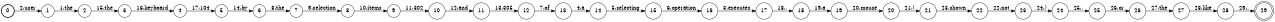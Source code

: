 digraph FST {
rankdir = LR;
size = "8.5,11";
label = "";
center = 1;
orientation = Portrait;
ranksep = "0.4";
nodesep = "0.25";
0 [label = "0", shape = circle, style = bold, fontsize = 14]
	0 -> 1 [label = "2:user", fontsize = 14];
1 [label = "1", shape = circle, style = solid, fontsize = 14]
	1 -> 2 [label = "1:the", fontsize = 14];
2 [label = "2", shape = circle, style = solid, fontsize = 14]
	2 -> 3 [label = "15:the", fontsize = 14];
3 [label = "3", shape = circle, style = solid, fontsize = 14]
	3 -> 4 [label = "16:keyboard", fontsize = 14];
4 [label = "4", shape = circle, style = solid, fontsize = 14]
	4 -> 5 [label = "17:104", fontsize = 14];
5 [label = "5", shape = circle, style = solid, fontsize = 14]
	5 -> 6 [label = "14:by", fontsize = 14];
6 [label = "6", shape = circle, style = solid, fontsize = 14]
	6 -> 7 [label = "8:the", fontsize = 14];
7 [label = "7", shape = circle, style = solid, fontsize = 14]
	7 -> 8 [label = "9:selection", fontsize = 14];
8 [label = "8", shape = circle, style = solid, fontsize = 14]
	8 -> 9 [label = "10:items", fontsize = 14];
9 [label = "9", shape = circle, style = solid, fontsize = 14]
	9 -> 10 [label = "11:302", fontsize = 14];
10 [label = "10", shape = circle, style = solid, fontsize = 14]
	10 -> 11 [label = "12:and", fontsize = 14];
11 [label = "11", shape = circle, style = solid, fontsize = 14]
	11 -> 12 [label = "13:305", fontsize = 14];
12 [label = "12", shape = circle, style = solid, fontsize = 14]
	12 -> 13 [label = "7:of", fontsize = 14];
13 [label = "13", shape = circle, style = solid, fontsize = 14]
	13 -> 14 [label = "4:a", fontsize = 14];
14 [label = "14", shape = circle, style = solid, fontsize = 14]
	14 -> 15 [label = "5:selecting", fontsize = 14];
15 [label = "15", shape = circle, style = solid, fontsize = 14]
	15 -> 16 [label = "6:operation", fontsize = 14];
16 [label = "16", shape = circle, style = solid, fontsize = 14]
	16 -> 17 [label = "3:executes", fontsize = 14];
17 [label = "17", shape = circle, style = solid, fontsize = 14]
	17 -> 18 [label = "18:,", fontsize = 14];
18 [label = "18", shape = circle, style = solid, fontsize = 14]
	18 -> 19 [label = "19:a", fontsize = 14];
19 [label = "19", shape = circle, style = solid, fontsize = 14]
	19 -> 20 [label = "20:mouse", fontsize = 14];
20 [label = "20", shape = circle, style = solid, fontsize = 14]
	20 -> 21 [label = "21:(", fontsize = 14];
21 [label = "21", shape = circle, style = solid, fontsize = 14]
	21 -> 22 [label = "23:shown", fontsize = 14];
22 [label = "22", shape = circle, style = solid, fontsize = 14]
	22 -> 23 [label = "22:not", fontsize = 14];
23 [label = "23", shape = circle, style = solid, fontsize = 14]
	23 -> 24 [label = "24:)", fontsize = 14];
24 [label = "24", shape = circle, style = solid, fontsize = 14]
	24 -> 25 [label = "25:,", fontsize = 14];
25 [label = "25", shape = circle, style = solid, fontsize = 14]
	25 -> 26 [label = "26:or", fontsize = 14];
26 [label = "26", shape = circle, style = solid, fontsize = 14]
	26 -> 27 [label = "27:the", fontsize = 14];
27 [label = "27", shape = circle, style = solid, fontsize = 14]
	27 -> 28 [label = "28:like", fontsize = 14];
28 [label = "28", shape = circle, style = solid, fontsize = 14]
	28 -> 29 [label = "29:.", fontsize = 14];
29 [label = "29", shape = doublecircle, style = solid, fontsize = 14]
}
